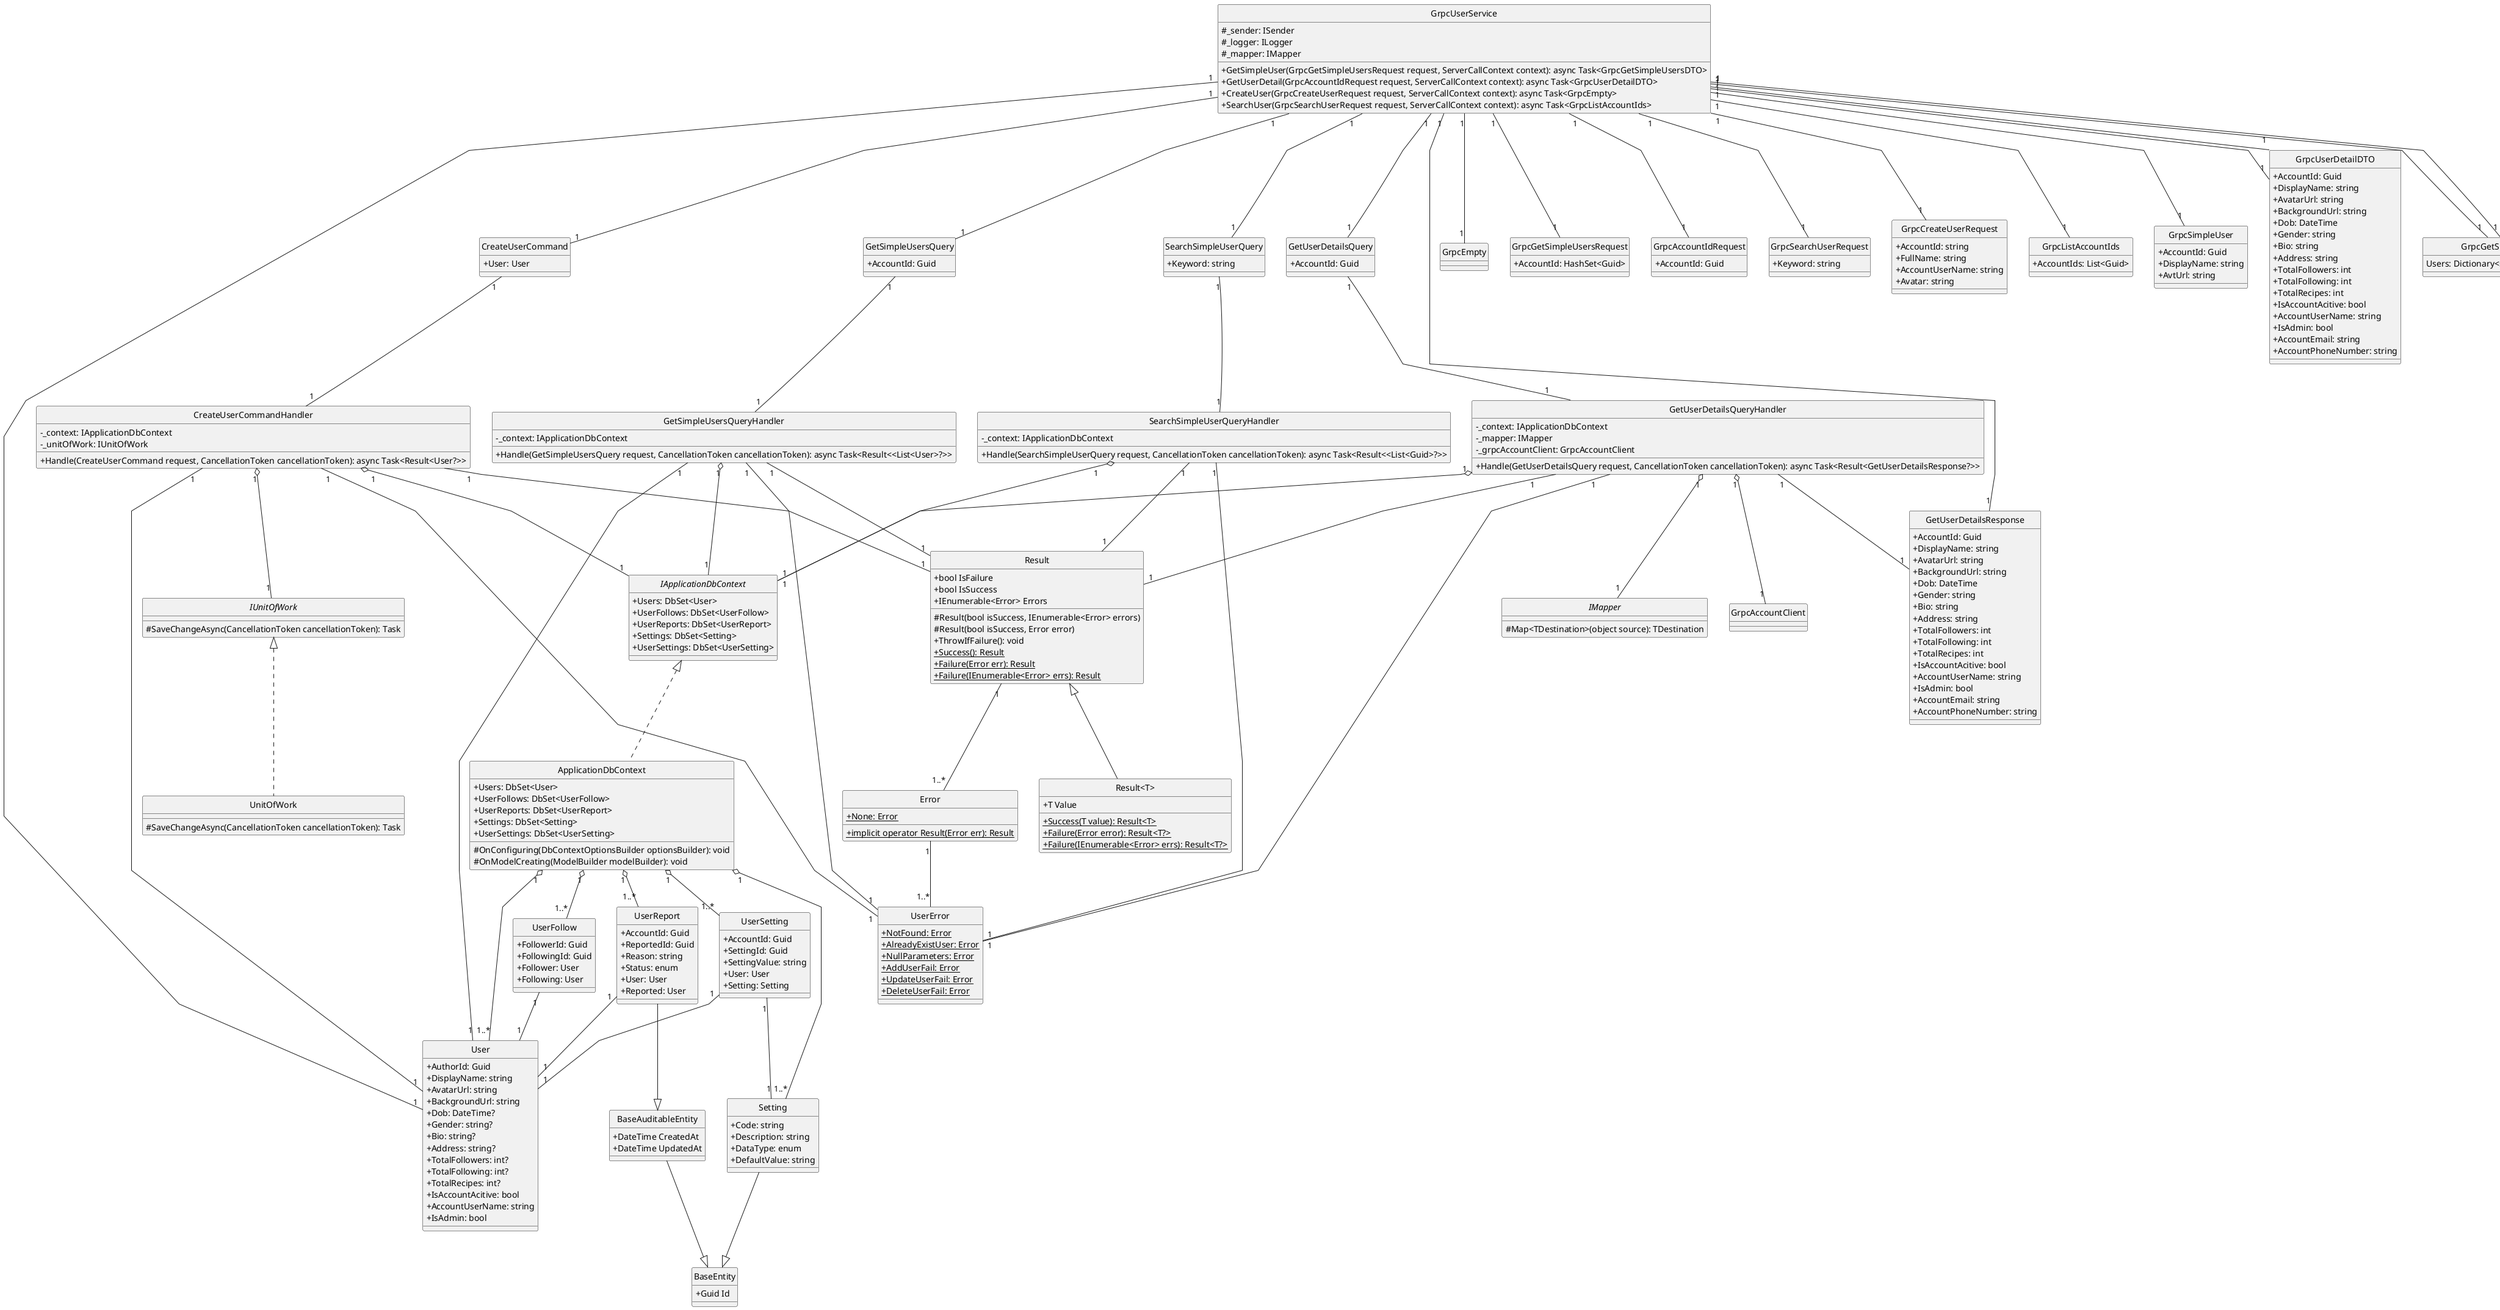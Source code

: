 @startuml GrpcUserSerciveClassDiagram
skinparam classAttributeIconSize 0
skinparam linetype polyline
hide circle

class GrpcUserService {
    #_sender: ISender
    #_logger: ILogger
    #_mapper: IMapper
    +GetSimpleUser(GrpcGetSimpleUsersRequest request, ServerCallContext context): async Task<GrpcGetSimpleUsersDTO>
    +GetUserDetail(GrpcAccountIdRequest request, ServerCallContext context): async Task<GrpcUserDetailDTO>
    +CreateUser(GrpcCreateUserRequest request, ServerCallContext context): async Task<GrpcEmpty>
    +SearchUser(GrpcSearchUserRequest request, ServerCallContext context): async Task<GrpcListAccountIds>
}

class GetSimpleUsersQuery {
    +AccountId: Guid
}

class GetUserDetailsQuery {
    +AccountId: Guid
}

class CreateUserCommand {
    +User: User
}

class SearchSimpleUserQuery{
    +Keyword: string
}

class GetSimpleUsersQueryHandler {
    -_context: IApplicationDbContext
    +Handle(GetSimpleUsersQuery request, CancellationToken cancellationToken): async Task<Result<<List<User>?>> 
}

class GetUserDetailsQueryHandler {
    -_context: IApplicationDbContext
    -_mapper: IMapper
    -_grpcAccountClient: GrpcAccountClient
    +Handle(GetUserDetailsQuery request, CancellationToken cancellationToken): async Task<Result<GetUserDetailsResponse?>> 
}

class CreateUserCommandHandler {
    -_context: IApplicationDbContext
    -_unitOfWork: IUnitOfWork
    +Handle(CreateUserCommand request, CancellationToken cancellationToken): async Task<Result<User?>> 
}

class SearchSimpleUserQueryHandler {
    -_context: IApplicationDbContext
    +Handle(SearchSimpleUserQuery request, CancellationToken cancellationToken): async Task<Result<<List<Guid>?>> 
}

interface IMapper{
    #Map<TDestination>(object source): TDestination
}

interface IApplicationDbContext {
    +Users: DbSet<User>
    +UserFollows: DbSet<UserFollow>
    +UserReports: DbSet<UserReport>
    +Settings: DbSet<Setting>
    +UserSettings: DbSet<UserSetting>
}

class ApplicationDbContext {
    +Users: DbSet<User>
    +UserFollows: DbSet<UserFollow>
    +UserReports: DbSet<UserReport>
    +Settings: DbSet<Setting>
    +UserSettings: DbSet<UserSetting>
    #OnConfiguring(DbContextOptionsBuilder optionsBuilder): void
    #OnModelCreating(ModelBuilder modelBuilder): void
}

interface IUnitOfWork {
    #SaveChangeAsync(CancellationToken cancellationToken): Task
}

class UnitOfWork{
    #SaveChangeAsync(CancellationToken cancellationToken): Task
}

class Result {
    +bool IsFailure
    +bool IsSuccess
    +IEnumerable<Error> Errors
    #Result(bool isSuccess, IEnumerable<Error> errors)
    #Result(bool isSuccess, Error error)
    +ThrowIfFailure(): void
    {static} +Success(): Result
    {static} +Failure(Error err): Result
    {static} +Failure(IEnumerable<Error> errs): Result
}

class "Result<T>" {
    +T Value
    {static} +Success(T value): Result<T>
    {static} +Failure(Error error): Result<T?>
    {static} +Failure(IEnumerable<Error> errs): Result<T?>
}

class Error {
    {static} +None: Error
    {static} +implicit operator Result(Error err): Result
}

' Grpc DTO
class GrpcEmpty{
}

class GrpcGetSimpleUsersRequest{
    +AccountId: HashSet<Guid>
}

class GrpcAccountIdRequest{
    +AccountId: Guid
}

class GrpcSearchUserRequest{
    +Keyword: string
}

class GrpcCreateUserRequest{
    +AccountId: string
    +FullName: string
    +AccountUserName: string
    +Avatar: string
}

class GrpcListAccountIds{
    +AccountIds: List<Guid>
}

class GrpcSimpleUser{
    +AccountId: Guid
    +DisplayName: string
    +AvtUrl: string
}

class GrpcUserDetailDTO{
    +AccountId: Guid
    +DisplayName: string
    +AvatarUrl: string
    +BackgroundUrl: string
    +Dob: DateTime
    +Gender: string
    +Bio: string
    +Address: string
    +TotalFollowers: int
    +TotalFollowing: int
    +TotalRecipes: int
    +IsAccountAcitive: bool
    +AccountUserName: string
    +IsAdmin: bool
    +AccountEmail: string
    +AccountPhoneNumber: string
}

class GrpcGetSimpleUsersDTO{
    Users: Dictionary<string, GrpcSimpleUser>
}

' DTO
class GetUserDetailsResponse{
    +AccountId: Guid
    +DisplayName: string
    +AvatarUrl: string
    +BackgroundUrl: string
    +Dob: DateTime
    +Gender: string
    +Bio: string
    +Address: string
    +TotalFollowers: int
    +TotalFollowing: int
    +TotalRecipes: int
    +IsAccountAcitive: bool
    +AccountUserName: string
    +IsAdmin: bool
    +AccountEmail: string
    +AccountPhoneNumber: string
}

class UserError {
    {static} +NotFound: Error
    {static} +AlreadyExistUser: Error
    {static} +NullParameters: Error
    {static} +AddUserFail: Error
    {static} +UpdateUserFail: Error
    {static} +DeleteUserFail: Error
}

class BaseEntity {
    +Guid Id
}

class BaseAuditableEntity{
    +DateTime CreatedAt
    +DateTime UpdatedAt
}

class User {
    +AuthorId: Guid
    +DisplayName: string
    +AvatarUrl: string
    +BackgroundUrl: string
    +Dob: DateTime?
    +Gender: string?
    +Bio: string?
    +Address: string?
    +TotalFollowers: int?
    +TotalFollowing: int?
    +TotalRecipes: int?
    +IsAccountAcitive: bool
    +AccountUserName: string
    +IsAdmin: bool
}

class UserFollow{
    +FollowerId: Guid
    +FollowingId: Guid
    +Follower: User
    +Following: User
}

class UserReport{
    +AccountId: Guid
    +ReportedId: Guid
    +Reason: string
    +Status: enum
    +User: User
    +Reported: User
}

class Setting{
    +Code: string
    +Description: string
    +DataType: enum
    +DefaultValue: string
}

class UserSetting{
    +AccountId: Guid
    +SettingId: Guid
    +SettingValue: string
    +User: User
    +Setting: Setting   
}

GrpcUserService -[hidden]down-|> GetSimpleUsersQuery
GrpcUserService -[hidden]down-|> GetUserDetailsQuery
GrpcUserService -[hidden]down-|> CreateUserCommand
GrpcUserService -[hidden]down-|> SearchSimpleUserQuery

GetSimpleUsersQuery -[hidden]down-|> GetSimpleUsersQueryHandler
GetUserDetailsQuery -[hidden]down-|> GetUserDetailsQueryHandler
CreateUserCommand -[hidden]down-|> CreateUserCommandHandler
SearchSimpleUserQuery -[hidden]down-|> SearchSimpleUserQueryHandler


GrpcUserService "1"--"1" GrpcGetSimpleUsersDTO
GrpcUserService "1"--"1" GrpcGetSimpleUsersRequest
GrpcUserService "1"--"1" GetSimpleUsersQuery
GrpcUserService "1"--"1" GrpcSimpleUser
GrpcUserService "1"--"1" GrpcGetSimpleUsersDTO

GrpcUserService "1"--"1" GrpcUserDetailDTO
GrpcUserService "1"--"1" GrpcAccountIdRequest
GrpcUserService "1"--"1" GetUserDetailsQuery
GrpcUserService "1"--"1" GetUserDetailsResponse
GrpcUserService "1"--"1" GrpcUserDetailDTO

GrpcUserService "1"--"1" GrpcEmpty
GrpcUserService "1"--"1" GrpcCreateUserRequest
GrpcUserService "1"--"1" User
GrpcUserService "1"--"1" CreateUserCommand

GrpcUserService "1"--"1" GrpcListAccountIds
GrpcUserService "1"--"1" GrpcSearchUserRequest
GrpcUserService "1"--"1" SearchSimpleUserQuery

GetSimpleUsersQueryHandler "1"--"1" GetSimpleUsersQuery
GetSimpleUsersQueryHandler "1"--"1" User
GetSimpleUsersQueryHandler "1"--"1" Result
GetSimpleUsersQueryHandler "1" o-- "1" IApplicationDbContext
GetSimpleUsersQueryHandler "1"--"1" UserError

GetUserDetailsQueryHandler "1"--"1" GetUserDetailsQuery
GetUserDetailsQueryHandler "1"--"1" GetUserDetailsResponse
GetUserDetailsQueryHandler "1"--"1" Result
GetUserDetailsQueryHandler "1" o-- "1" IApplicationDbContext
GetUserDetailsQueryHandler "1" o-- "1" IMapper
GetUserDetailsQueryHandler "1" o-- "1" GrpcAccountClient
GetUserDetailsQueryHandler "1"--"1" UserError

CreateUserCommandHandler "1"--"1" CreateUserCommand
CreateUserCommandHandler "1"--"1" User
CreateUserCommandHandler "1"--"1" Result
CreateUserCommandHandler "1" o-- "1" IApplicationDbContext
CreateUserCommandHandler "1" o-- "1" IUnitOfWork
CreateUserCommandHandler "1"--"1" UserError

SearchSimpleUserQueryHandler "1"--"1" SearchSimpleUserQuery
SearchSimpleUserQueryHandler "1"--"1" Result
SearchSimpleUserQueryHandler "1" o-- "1" IApplicationDbContext
SearchSimpleUserQueryHandler "1"--"1" UserError

IApplicationDbContext <|.. ApplicationDbContext
IUnitOfWork <|.. UnitOfWork

Result "1" --"1..*" Error
Result <|-- "Result<T>"
Error "1" --"1..*" UserError

ApplicationDbContext "1" o--"1..*" User
ApplicationDbContext "1" o--"1..*" Setting
ApplicationDbContext "1" o--"1..*" UserFollow
ApplicationDbContext "1" o--"1..*" UserReport
ApplicationDbContext "1" o--"1..*" UserSetting

UserFollow "1" -- "1" User
UserReport "1" -- "1" User
UserSetting "1" -- "1" User
UserSetting "1" -- "1" Setting

Setting --|> BaseEntity
UserReport --|> BaseAuditableEntity
BaseAuditableEntity --|> BaseEntity
@enduml